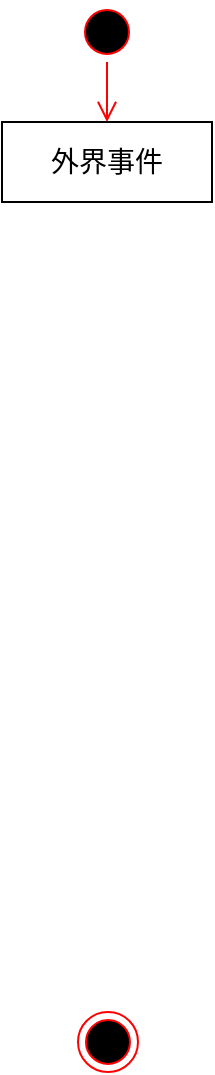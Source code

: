 <mxfile version="22.1.7" type="github">
  <diagram name="第 1 页" id="a-9LGfeV_pb7Qc5G7HI7">
    <mxGraphModel dx="786" dy="471" grid="1" gridSize="10" guides="1" tooltips="1" connect="1" arrows="1" fold="1" page="1" pageScale="1" pageWidth="827" pageHeight="1169" math="0" shadow="0">
      <root>
        <mxCell id="0" />
        <mxCell id="1" parent="0" />
        <mxCell id="nkLE2eKXsC144ORUiM3O-1" value="" style="ellipse;html=1;shape=startState;fillColor=#000000;strokeColor=#ff0000;" vertex="1" parent="1">
          <mxGeometry x="342.5" y="80" width="30" height="30" as="geometry" />
        </mxCell>
        <mxCell id="nkLE2eKXsC144ORUiM3O-2" value="" style="html=1;verticalAlign=bottom;endArrow=open;endSize=8;strokeColor=#ff0000;rounded=0;entryX=0.5;entryY=0;entryDx=0;entryDy=0;" edge="1" parent="1" source="nkLE2eKXsC144ORUiM3O-1" target="nkLE2eKXsC144ORUiM3O-4">
          <mxGeometry relative="1" as="geometry">
            <mxPoint x="355" y="140" as="targetPoint" />
          </mxGeometry>
        </mxCell>
        <mxCell id="nkLE2eKXsC144ORUiM3O-4" value="&lt;span style=&quot;font-size: 14px;&quot;&gt;外界事件&lt;/span&gt;" style="html=1;whiteSpace=wrap;" vertex="1" parent="1">
          <mxGeometry x="305" y="140" width="105" height="40" as="geometry" />
        </mxCell>
        <mxCell id="nkLE2eKXsC144ORUiM3O-22" value="" style="ellipse;html=1;shape=endState;fillColor=#000000;strokeColor=#ff0000;" vertex="1" parent="1">
          <mxGeometry x="343" y="585" width="30" height="30" as="geometry" />
        </mxCell>
      </root>
    </mxGraphModel>
  </diagram>
</mxfile>
